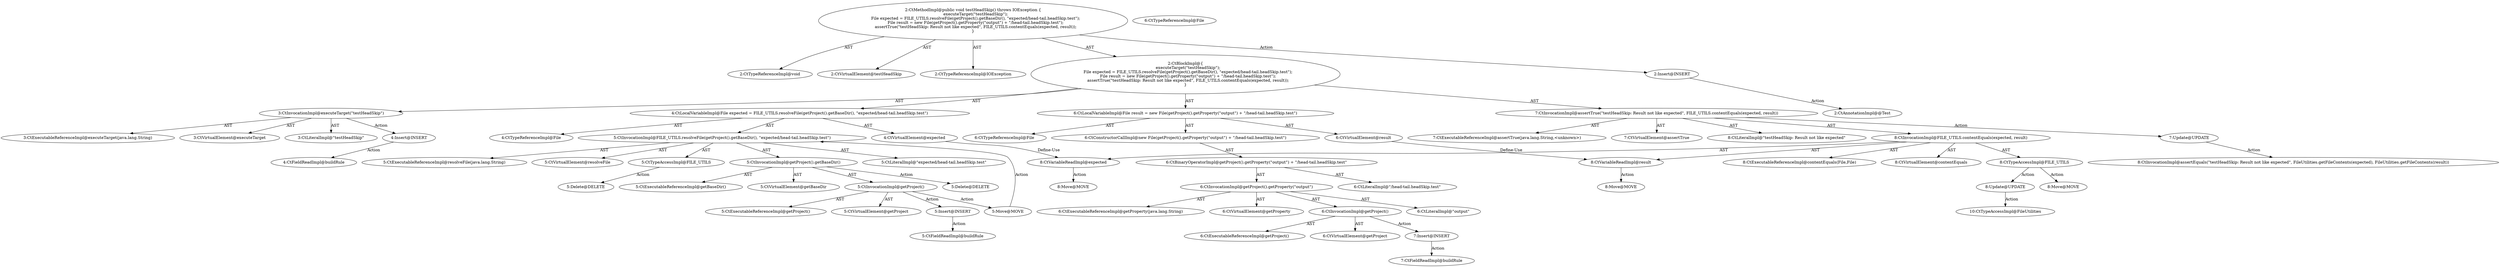 digraph "testHeadSkip#?" {
0 [label="2:CtTypeReferenceImpl@void" shape=ellipse]
1 [label="2:CtVirtualElement@testHeadSkip" shape=ellipse]
2 [label="2:CtTypeReferenceImpl@IOException" shape=ellipse]
3 [label="3:CtExecutableReferenceImpl@executeTarget(java.lang.String)" shape=ellipse]
4 [label="3:CtVirtualElement@executeTarget" shape=ellipse]
5 [label="3:CtLiteralImpl@\"testHeadSkip\"" shape=ellipse]
6 [label="3:CtInvocationImpl@executeTarget(\"testHeadSkip\")" shape=ellipse]
7 [label="4:CtTypeReferenceImpl@File" shape=ellipse]
8 [label="5:CtExecutableReferenceImpl@resolveFile(java.lang.String)" shape=ellipse]
9 [label="5:CtVirtualElement@resolveFile" shape=ellipse]
10 [label="5:CtTypeAccessImpl@FILE_UTILS" shape=ellipse]
11 [label="5:CtExecutableReferenceImpl@getBaseDir()" shape=ellipse]
12 [label="5:CtVirtualElement@getBaseDir" shape=ellipse]
13 [label="5:CtExecutableReferenceImpl@getProject()" shape=ellipse]
14 [label="5:CtVirtualElement@getProject" shape=ellipse]
15 [label="5:CtInvocationImpl@getProject()" shape=ellipse]
16 [label="5:CtInvocationImpl@getProject().getBaseDir()" shape=ellipse]
17 [label="5:CtLiteralImpl@\"expected/head-tail.headSkip.test\"" shape=ellipse]
18 [label="5:CtInvocationImpl@FILE_UTILS.resolveFile(getProject().getBaseDir(), \"expected/head-tail.headSkip.test\")" shape=ellipse]
19 [label="4:CtVirtualElement@expected" shape=ellipse]
20 [label="4:CtLocalVariableImpl@File expected = FILE_UTILS.resolveFile(getProject().getBaseDir(), \"expected/head-tail.headSkip.test\")" shape=ellipse]
21 [label="6:CtTypeReferenceImpl@File" shape=ellipse]
22 [label="6:CtTypeReferenceImpl@File" shape=ellipse]
23 [label="6:CtExecutableReferenceImpl@getProperty(java.lang.String)" shape=ellipse]
24 [label="6:CtVirtualElement@getProperty" shape=ellipse]
25 [label="6:CtExecutableReferenceImpl@getProject()" shape=ellipse]
26 [label="6:CtVirtualElement@getProject" shape=ellipse]
27 [label="6:CtInvocationImpl@getProject()" shape=ellipse]
28 [label="6:CtLiteralImpl@\"output\"" shape=ellipse]
29 [label="6:CtInvocationImpl@getProject().getProperty(\"output\")" shape=ellipse]
30 [label="6:CtLiteralImpl@\"/head-tail.headSkip.test\"" shape=ellipse]
31 [label="6:CtBinaryOperatorImpl@getProject().getProperty(\"output\") + \"/head-tail.headSkip.test\"" shape=ellipse]
32 [label="6:CtConstructorCallImpl@new File(getProject().getProperty(\"output\") + \"/head-tail.headSkip.test\")" shape=ellipse]
33 [label="6:CtVirtualElement@result" shape=ellipse]
34 [label="6:CtLocalVariableImpl@File result = new File(getProject().getProperty(\"output\") + \"/head-tail.headSkip.test\")" shape=ellipse]
35 [label="7:CtExecutableReferenceImpl@assertTrue(java.lang.String,<unknown>)" shape=ellipse]
36 [label="7:CtVirtualElement@assertTrue" shape=ellipse]
37 [label="8:CtLiteralImpl@\"testHeadSkip: Result not like expected\"" shape=ellipse]
38 [label="8:CtExecutableReferenceImpl@contentEquals(File,File)" shape=ellipse]
39 [label="8:CtVirtualElement@contentEquals" shape=ellipse]
40 [label="8:CtTypeAccessImpl@FILE_UTILS" shape=ellipse]
41 [label="8:CtVariableReadImpl@expected" shape=ellipse]
42 [label="8:CtVariableReadImpl@result" shape=ellipse]
43 [label="8:CtInvocationImpl@FILE_UTILS.contentEquals(expected, result)" shape=ellipse]
44 [label="7:CtInvocationImpl@assertTrue(\"testHeadSkip: Result not like expected\", FILE_UTILS.contentEquals(expected, result))" shape=ellipse]
45 [label="2:CtBlockImpl@\{
    executeTarget(\"testHeadSkip\");
    File expected = FILE_UTILS.resolveFile(getProject().getBaseDir(), \"expected/head-tail.headSkip.test\");
    File result = new File(getProject().getProperty(\"output\") + \"/head-tail.headSkip.test\");
    assertTrue(\"testHeadSkip: Result not like expected\", FILE_UTILS.contentEquals(expected, result));
\}" shape=ellipse]
46 [label="2:CtMethodImpl@public void testHeadSkip() throws IOException \{
    executeTarget(\"testHeadSkip\");
    File expected = FILE_UTILS.resolveFile(getProject().getBaseDir(), \"expected/head-tail.headSkip.test\");
    File result = new File(getProject().getProperty(\"output\") + \"/head-tail.headSkip.test\");
    assertTrue(\"testHeadSkip: Result not like expected\", FILE_UTILS.contentEquals(expected, result));
\}" shape=ellipse]
47 [label="7:Update@UPDATE" shape=ellipse]
48 [label="8:CtInvocationImpl@assertEquals(\"testHeadSkip: Result not like expected\", FileUtilities.getFileContents(expected), FileUtilities.getFileContents(result))" shape=ellipse]
49 [label="8:Update@UPDATE" shape=ellipse]
50 [label="10:CtTypeAccessImpl@FileUtilities" shape=ellipse]
51 [label="5:Delete@DELETE" shape=ellipse]
52 [label="5:Delete@DELETE" shape=ellipse]
53 [label="2:Insert@INSERT" shape=ellipse]
54 [label="2:CtAnnotationImpl@@Test" shape=ellipse]
55 [label="4:Insert@INSERT" shape=ellipse]
56 [label="4:CtFieldReadImpl@buildRule" shape=ellipse]
57 [label="5:Insert@INSERT" shape=ellipse]
58 [label="5:CtFieldReadImpl@buildRule" shape=ellipse]
59 [label="7:Insert@INSERT" shape=ellipse]
60 [label="7:CtFieldReadImpl@buildRule" shape=ellipse]
61 [label="5:Move@MOVE" shape=ellipse]
62 [label="8:Move@MOVE" shape=ellipse]
63 [label="8:Move@MOVE" shape=ellipse]
64 [label="8:Move@MOVE" shape=ellipse]
6 -> 4 [label="AST"];
6 -> 3 [label="AST"];
6 -> 5 [label="AST"];
6 -> 55 [label="Action"];
10 -> 51 [label="Action"];
15 -> 14 [label="AST"];
15 -> 13 [label="AST"];
15 -> 57 [label="Action"];
15 -> 61 [label="Action"];
16 -> 12 [label="AST"];
16 -> 15 [label="AST"];
16 -> 11 [label="AST"];
16 -> 52 [label="Action"];
18 -> 9 [label="AST"];
18 -> 10 [label="AST"];
18 -> 8 [label="AST"];
18 -> 16 [label="AST"];
18 -> 17 [label="AST"];
19 -> 41 [label="Define-Use"];
20 -> 19 [label="AST"];
20 -> 7 [label="AST"];
20 -> 18 [label="AST"];
27 -> 26 [label="AST"];
27 -> 25 [label="AST"];
27 -> 59 [label="Action"];
29 -> 24 [label="AST"];
29 -> 27 [label="AST"];
29 -> 23 [label="AST"];
29 -> 28 [label="AST"];
31 -> 29 [label="AST"];
31 -> 30 [label="AST"];
32 -> 31 [label="AST"];
33 -> 42 [label="Define-Use"];
34 -> 33 [label="AST"];
34 -> 21 [label="AST"];
34 -> 32 [label="AST"];
40 -> 49 [label="Action"];
40 -> 62 [label="Action"];
41 -> 63 [label="Action"];
42 -> 64 [label="Action"];
43 -> 39 [label="AST"];
43 -> 40 [label="AST"];
43 -> 38 [label="AST"];
43 -> 41 [label="AST"];
43 -> 42 [label="AST"];
44 -> 36 [label="AST"];
44 -> 35 [label="AST"];
44 -> 37 [label="AST"];
44 -> 43 [label="AST"];
44 -> 47 [label="Action"];
45 -> 6 [label="AST"];
45 -> 20 [label="AST"];
45 -> 34 [label="AST"];
45 -> 44 [label="AST"];
46 -> 1 [label="AST"];
46 -> 0 [label="AST"];
46 -> 2 [label="AST"];
46 -> 45 [label="AST"];
46 -> 53 [label="Action"];
47 -> 48 [label="Action"];
49 -> 50 [label="Action"];
53 -> 54 [label="Action"];
55 -> 56 [label="Action"];
57 -> 58 [label="Action"];
59 -> 60 [label="Action"];
61 -> 18 [label="Action"];
}